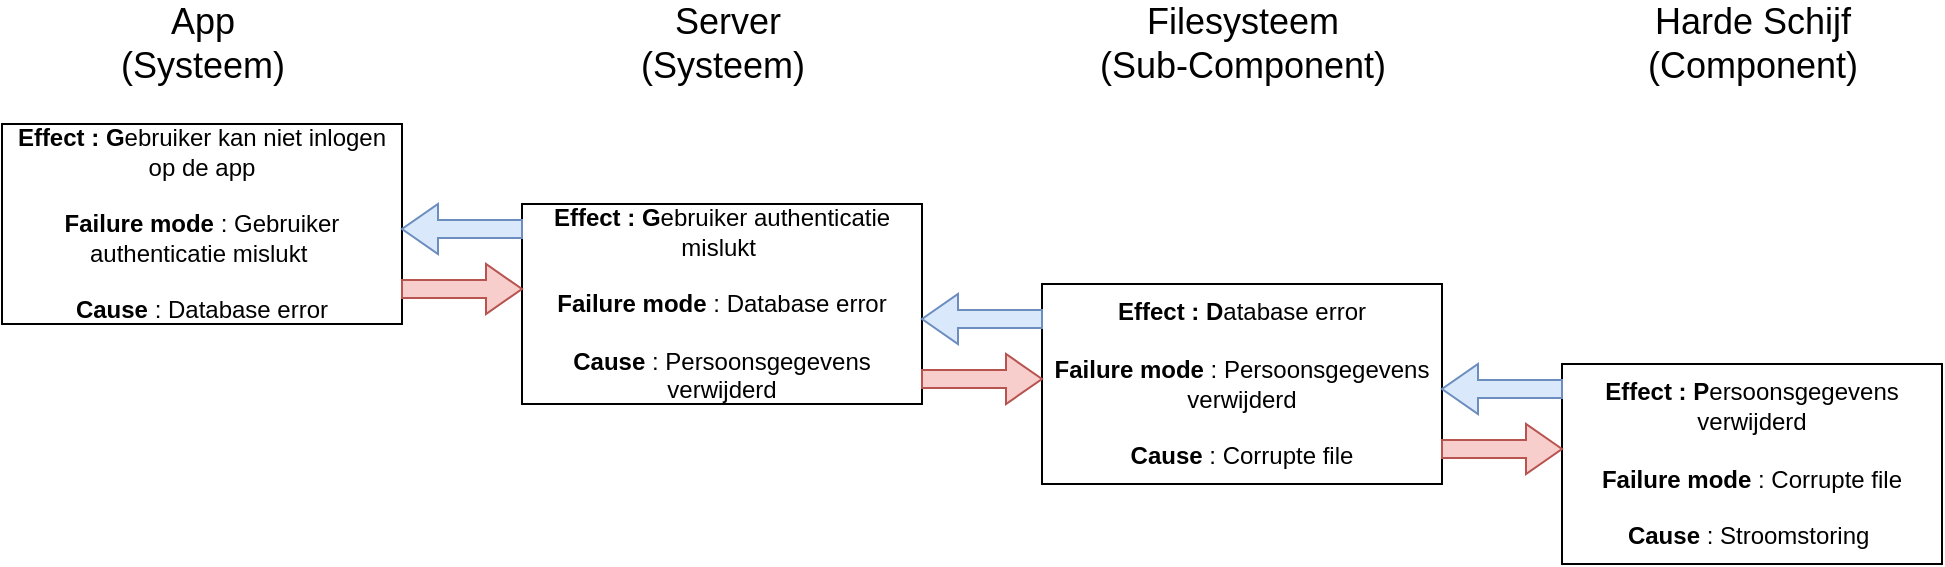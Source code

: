 <mxfile version="14.5.3" type="device"><diagram id="-wzljS80fIpCf_wwPLZV" name="Page-1"><mxGraphModel dx="1422" dy="705" grid="1" gridSize="10" guides="1" tooltips="1" connect="1" arrows="1" fold="1" page="1" pageScale="1" pageWidth="827" pageHeight="1169" math="0" shadow="0"><root><mxCell id="0"/><mxCell id="1" parent="0"/><mxCell id="MJGOrpJm7eEiXwG1D5fX-1" value="&lt;b&gt;Effect : G&lt;/b&gt;ebruiker&amp;nbsp;kan niet inlogen op de app&lt;br&gt;&lt;br&gt;&lt;b&gt;Failure mode&lt;/b&gt; : Gebruiker authenticatie mislukt&amp;nbsp;&lt;br&gt;&lt;br&gt;&lt;b&gt;Cause &lt;/b&gt;: Database error" style="rounded=0;whiteSpace=wrap;html=1;" parent="1" vertex="1"><mxGeometry x="40" y="100" width="200" height="100" as="geometry"/></mxCell><mxCell id="MJGOrpJm7eEiXwG1D5fX-2" value="&lt;b&gt;Effect : G&lt;/b&gt;ebruiker authenticatie mislukt&amp;nbsp;&lt;br&gt;&lt;br&gt;&lt;b&gt;Failure mode&lt;/b&gt; : Database error&lt;br&gt;&lt;br&gt;&lt;b&gt;Cause &lt;/b&gt;: Persoonsgegevens verwijderd&lt;span style=&quot;color: rgba(0 , 0 , 0 , 0) ; font-family: monospace ; font-size: 0px&quot;&gt;%3CmxGraphModel%3E%3Croot%3E%3CmxCell%20id%3D%220%22%2F%3E%3CmxCell%20id%3D%221%22%20parent%3D%220%22%2F%3E%3CmxCell%20id%3D%222%22%20value%3D%22%26lt%3Bb%26gt%3Beffect%20%3A%26amp%3Bnbsp%3B%26lt%3B%2Fb%26gt%3BDrone%20crashes%26lt%3Bbr%26gt%3B%26lt%3Bbr%26gt%3B%26lt%3Bb%26gt%3Bfailure%20mode%26lt%3B%2Fb%26gt%3B%20%3A%20motor%20stop%20working%26lt%3Bbr%26gt%3B%26lt%3Bbr%26gt%3B%26lt%3Bb%26gt%3Bcause%20%26lt%3B%2Fb%26gt%3B%3A%20no%20more%20fuel%22%20style%3D%22rounded%3D0%3BwhiteSpace%3Dwrap%3Bhtml%3D1%3B%22%20vertex%3D%221%22%20parent%3D%221%22%3E%3CmxGeometry%20x%3D%22130%22%20y%3D%22100%22%20width%3D%22190%22%20height%3D%22100%22%20as%3D%22geometry%22%2F%3E%3C%2FmxCell%3E%3C%2Froot%3E%3C%2FmxGraphModel%3E&lt;/span&gt;" style="rounded=0;whiteSpace=wrap;html=1;" parent="1" vertex="1"><mxGeometry x="300" y="140" width="200" height="100" as="geometry"/></mxCell><mxCell id="MJGOrpJm7eEiXwG1D5fX-3" value="&lt;b&gt;Effect : D&lt;/b&gt;atabase error&lt;br&gt;&lt;br&gt;&lt;b&gt;Failure mode&lt;/b&gt; : Persoonsgegevens verwijderd&lt;br&gt;&lt;b&gt;&lt;br&gt;Cause &lt;/b&gt;: Corrupte file" style="rounded=0;whiteSpace=wrap;html=1;" parent="1" vertex="1"><mxGeometry x="560" y="180" width="200" height="100" as="geometry"/></mxCell><mxCell id="MJGOrpJm7eEiXwG1D5fX-4" value="&lt;b&gt;Effect : P&lt;/b&gt;ersoonsgegevens verwijderd&lt;br&gt;&lt;br&gt;&lt;b&gt;Failure mode&lt;/b&gt; : Corrupte file&lt;br&gt;&lt;br&gt;&lt;b&gt;Cause &lt;/b&gt;: Stroomstoring&amp;nbsp;" style="rounded=0;whiteSpace=wrap;html=1;" parent="1" vertex="1"><mxGeometry x="820" y="220" width="190" height="100" as="geometry"/></mxCell><mxCell id="MJGOrpJm7eEiXwG1D5fX-11" value="&lt;font style=&quot;font-size: 18px&quot;&gt;App &lt;br&gt;(Systeem)&lt;/font&gt;" style="text;html=1;align=center;verticalAlign=middle;resizable=0;points=[];autosize=1;" parent="1" vertex="1"><mxGeometry x="90" y="40" width="100" height="40" as="geometry"/></mxCell><mxCell id="MJGOrpJm7eEiXwG1D5fX-12" value="&lt;font style=&quot;font-size: 18px&quot;&gt;&amp;nbsp;Server &lt;br&gt;(Systeem)&lt;/font&gt;" style="text;html=1;align=center;verticalAlign=middle;resizable=0;points=[];autosize=1;" parent="1" vertex="1"><mxGeometry x="350" y="40" width="100" height="40" as="geometry"/></mxCell><mxCell id="MJGOrpJm7eEiXwG1D5fX-13" value="&lt;font style=&quot;font-size: 18px&quot;&gt;Filesysteem &lt;br&gt;(Sub-Component)&lt;/font&gt;" style="text;html=1;align=center;verticalAlign=middle;resizable=0;points=[];autosize=1;" parent="1" vertex="1"><mxGeometry x="580" y="40" width="160" height="40" as="geometry"/></mxCell><mxCell id="MJGOrpJm7eEiXwG1D5fX-14" value="&lt;font style=&quot;font-size: 18px&quot;&gt;Harde Schijf &lt;br&gt;(Component)&lt;/font&gt;" style="text;html=1;align=center;verticalAlign=middle;resizable=0;points=[];autosize=1;" parent="1" vertex="1"><mxGeometry x="855" y="40" width="120" height="40" as="geometry"/></mxCell><mxCell id="N7UHkpPmM5EH36U06uV8-3" value="" style="html=1;shadow=0;dashed=0;align=center;verticalAlign=middle;shape=mxgraph.arrows2.arrow;dy=0.64;dx=18;flipH=1;notch=0;fillColor=#dae8fc;strokeColor=#6c8ebf;" vertex="1" parent="1"><mxGeometry x="240" y="140" width="60" height="25" as="geometry"/></mxCell><mxCell id="N7UHkpPmM5EH36U06uV8-4" value="" style="html=1;shadow=0;dashed=0;align=center;verticalAlign=middle;shape=mxgraph.arrows2.arrow;dy=0.64;dx=18;flipH=1;notch=0;fillColor=#f8cecc;strokeColor=#b85450;direction=west;" vertex="1" parent="1"><mxGeometry x="240" y="170" width="60" height="25" as="geometry"/></mxCell><mxCell id="N7UHkpPmM5EH36U06uV8-5" value="" style="html=1;shadow=0;dashed=0;align=center;verticalAlign=middle;shape=mxgraph.arrows2.arrow;dy=0.64;dx=18;flipH=1;notch=0;fillColor=#dae8fc;strokeColor=#6c8ebf;" vertex="1" parent="1"><mxGeometry x="500" y="185" width="60" height="25" as="geometry"/></mxCell><mxCell id="N7UHkpPmM5EH36U06uV8-6" value="" style="html=1;shadow=0;dashed=0;align=center;verticalAlign=middle;shape=mxgraph.arrows2.arrow;dy=0.64;dx=18;flipH=1;notch=0;fillColor=#f8cecc;strokeColor=#b85450;direction=west;" vertex="1" parent="1"><mxGeometry x="500" y="215" width="60" height="25" as="geometry"/></mxCell><mxCell id="N7UHkpPmM5EH36U06uV8-7" value="" style="html=1;shadow=0;dashed=0;align=center;verticalAlign=middle;shape=mxgraph.arrows2.arrow;dy=0.64;dx=18;flipH=1;notch=0;fillColor=#dae8fc;strokeColor=#6c8ebf;" vertex="1" parent="1"><mxGeometry x="760" y="220" width="60" height="25" as="geometry"/></mxCell><mxCell id="N7UHkpPmM5EH36U06uV8-8" value="" style="html=1;shadow=0;dashed=0;align=center;verticalAlign=middle;shape=mxgraph.arrows2.arrow;dy=0.64;dx=18;flipH=1;notch=0;fillColor=#f8cecc;strokeColor=#b85450;direction=west;" vertex="1" parent="1"><mxGeometry x="760" y="250" width="60" height="25" as="geometry"/></mxCell></root></mxGraphModel></diagram></mxfile>